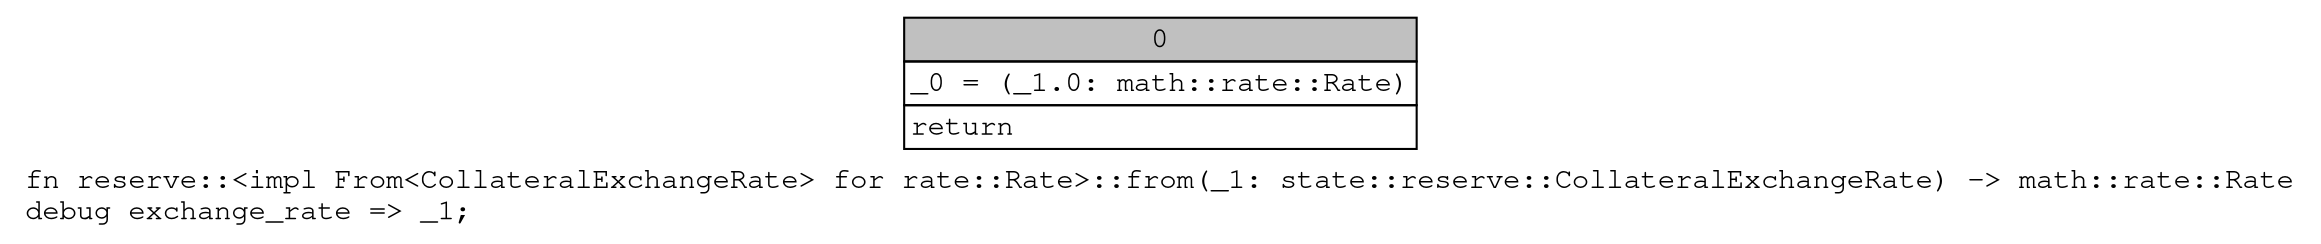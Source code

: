digraph Mir_0_516 {
    graph [fontname="Courier, monospace"];
    node [fontname="Courier, monospace"];
    edge [fontname="Courier, monospace"];
    label=<fn reserve::&lt;impl From&lt;CollateralExchangeRate&gt; for rate::Rate&gt;::from(_1: state::reserve::CollateralExchangeRate) -&gt; math::rate::Rate<br align="left"/>debug exchange_rate =&gt; _1;<br align="left"/>>;
    bb0__0_516 [shape="none", label=<<table border="0" cellborder="1" cellspacing="0"><tr><td bgcolor="gray" align="center" colspan="1">0</td></tr><tr><td align="left" balign="left">_0 = (_1.0: math::rate::Rate)<br/></td></tr><tr><td align="left">return</td></tr></table>>];
}
